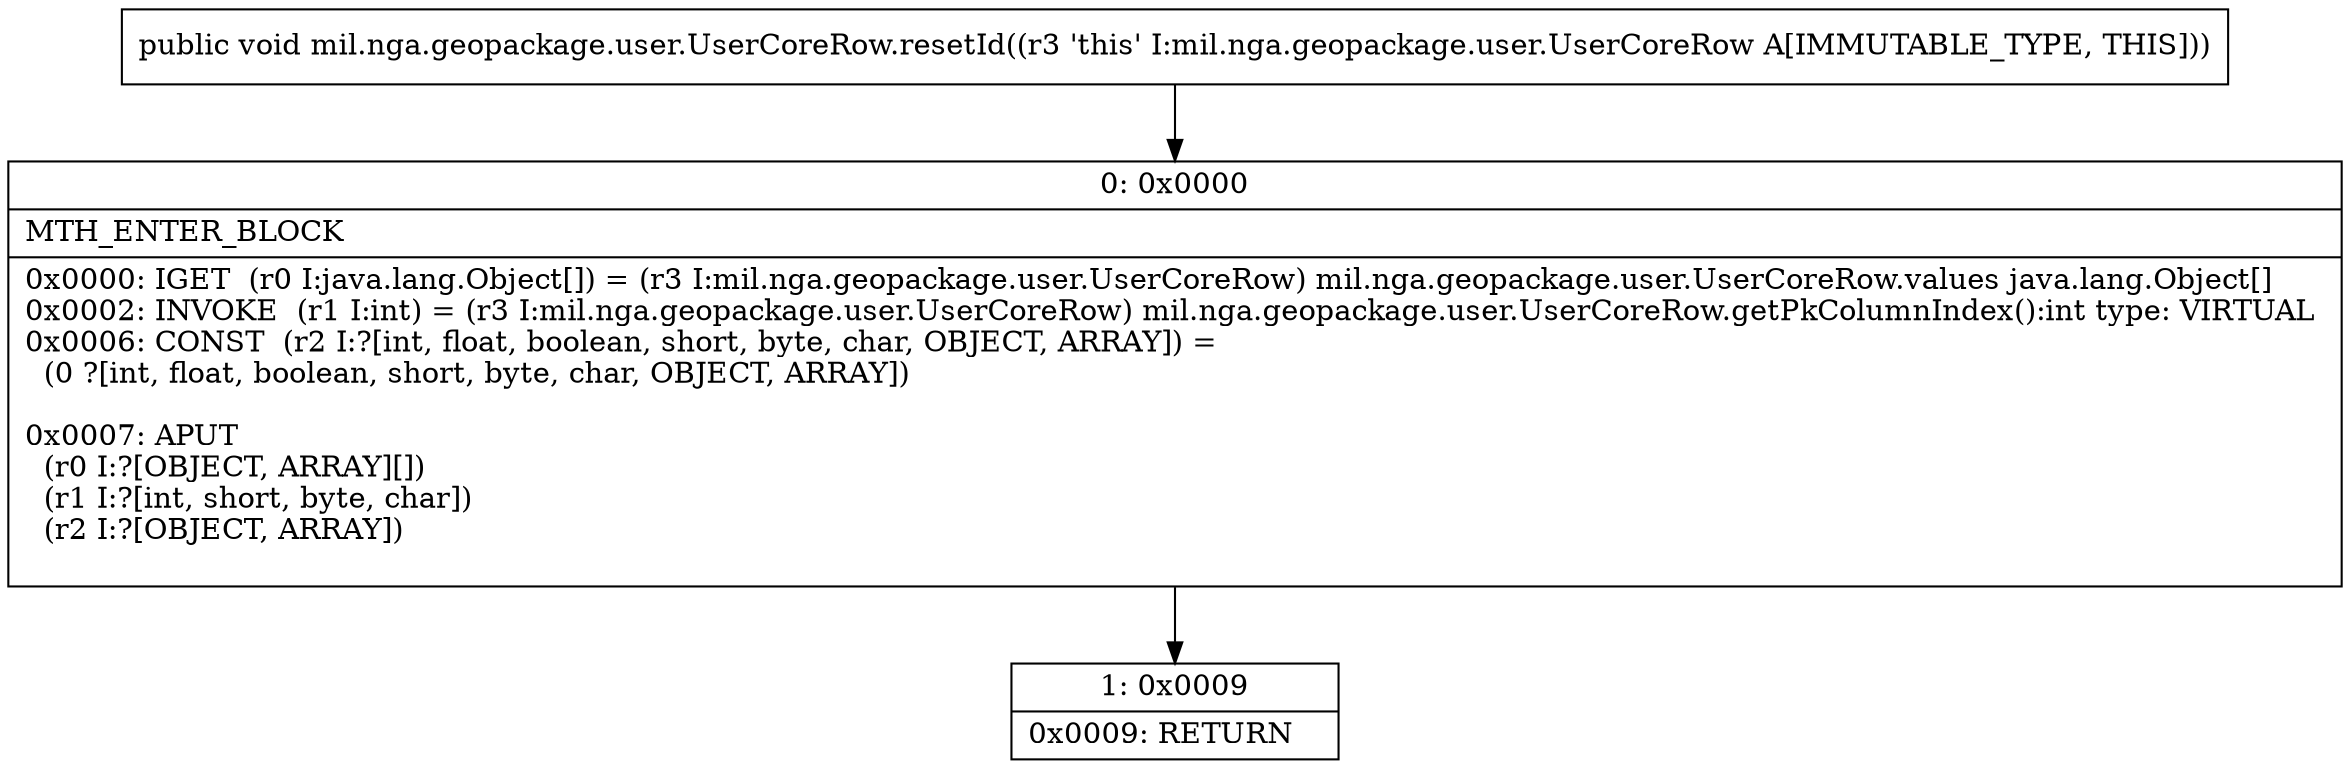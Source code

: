 digraph "CFG formil.nga.geopackage.user.UserCoreRow.resetId()V" {
Node_0 [shape=record,label="{0\:\ 0x0000|MTH_ENTER_BLOCK\l|0x0000: IGET  (r0 I:java.lang.Object[]) = (r3 I:mil.nga.geopackage.user.UserCoreRow) mil.nga.geopackage.user.UserCoreRow.values java.lang.Object[] \l0x0002: INVOKE  (r1 I:int) = (r3 I:mil.nga.geopackage.user.UserCoreRow) mil.nga.geopackage.user.UserCoreRow.getPkColumnIndex():int type: VIRTUAL \l0x0006: CONST  (r2 I:?[int, float, boolean, short, byte, char, OBJECT, ARRAY]) = \l  (0 ?[int, float, boolean, short, byte, char, OBJECT, ARRAY])\l \l0x0007: APUT  \l  (r0 I:?[OBJECT, ARRAY][])\l  (r1 I:?[int, short, byte, char])\l  (r2 I:?[OBJECT, ARRAY])\l \l}"];
Node_1 [shape=record,label="{1\:\ 0x0009|0x0009: RETURN   \l}"];
MethodNode[shape=record,label="{public void mil.nga.geopackage.user.UserCoreRow.resetId((r3 'this' I:mil.nga.geopackage.user.UserCoreRow A[IMMUTABLE_TYPE, THIS])) }"];
MethodNode -> Node_0;
Node_0 -> Node_1;
}

